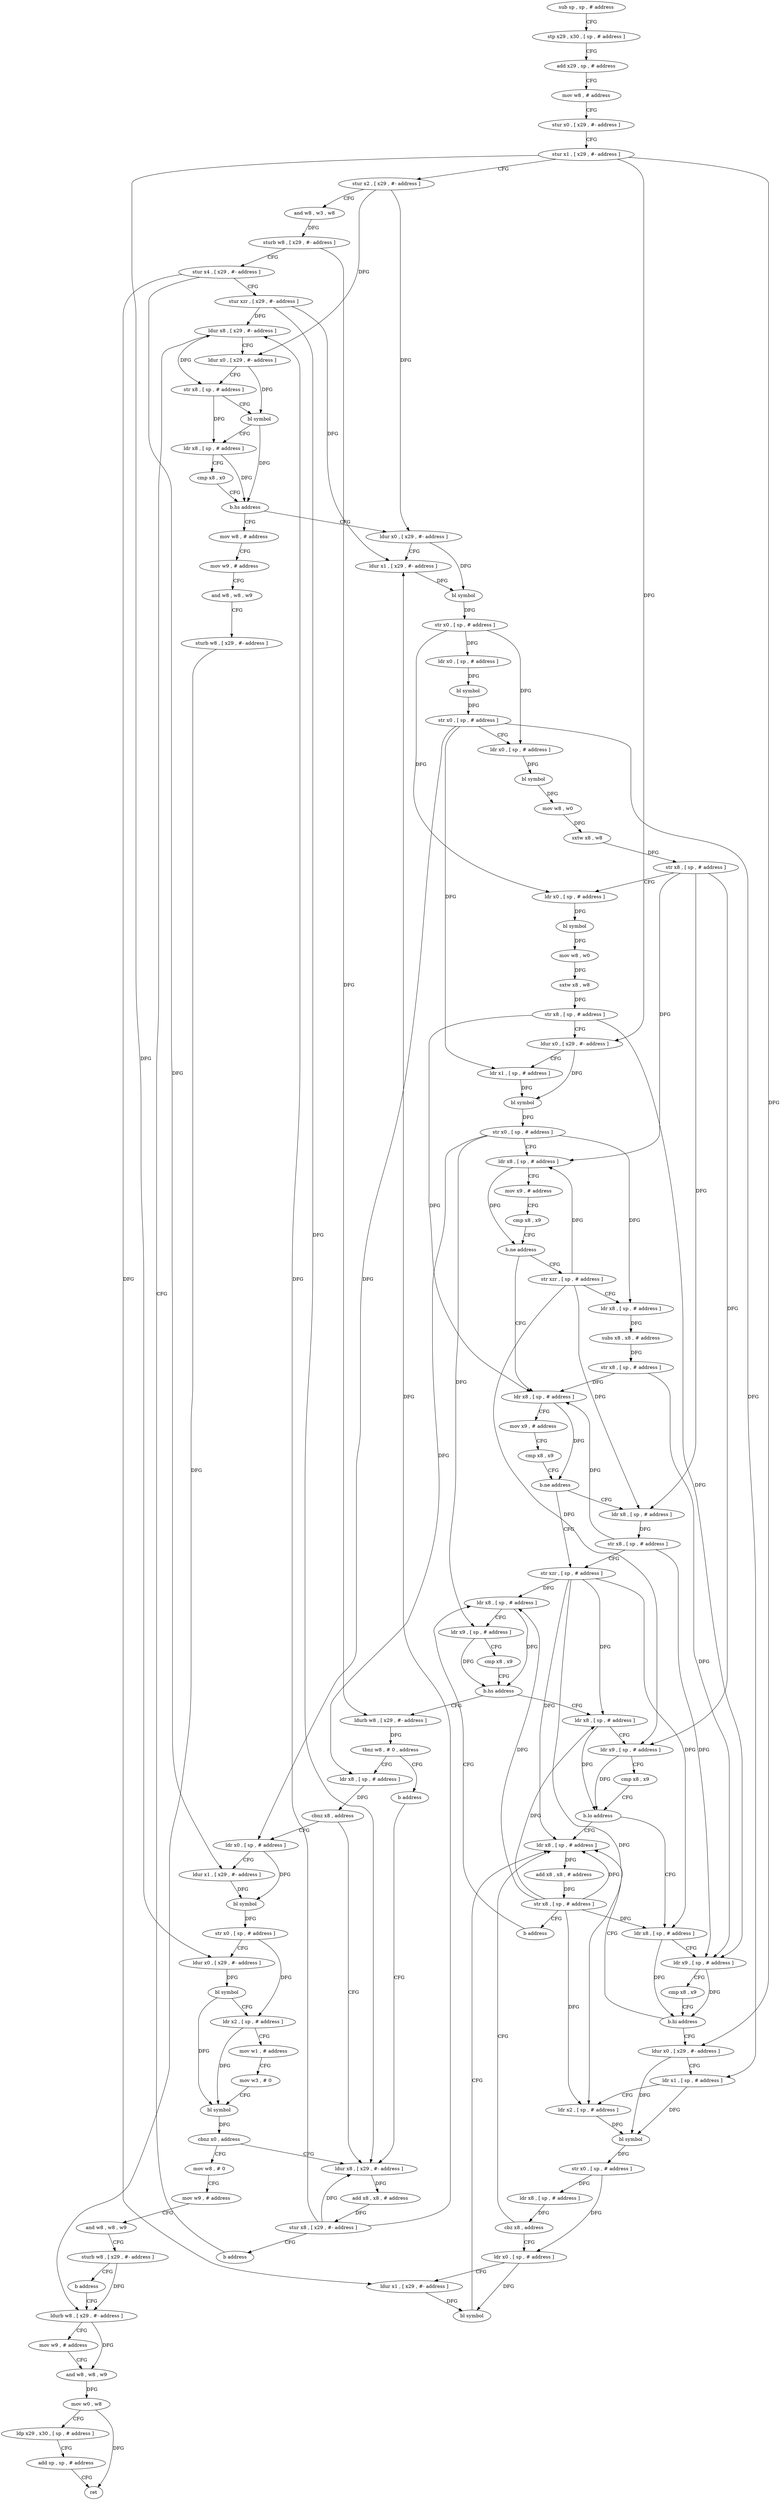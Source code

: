 digraph "func" {
"104100" [label = "sub sp , sp , # address" ]
"104104" [label = "stp x29 , x30 , [ sp , # address ]" ]
"104108" [label = "add x29 , sp , # address" ]
"104112" [label = "mov w8 , # address" ]
"104116" [label = "stur x0 , [ x29 , #- address ]" ]
"104120" [label = "stur x1 , [ x29 , #- address ]" ]
"104124" [label = "stur x2 , [ x29 , #- address ]" ]
"104128" [label = "and w8 , w3 , w8" ]
"104132" [label = "sturb w8 , [ x29 , #- address ]" ]
"104136" [label = "stur x4 , [ x29 , #- address ]" ]
"104140" [label = "stur xzr , [ x29 , #- address ]" ]
"104144" [label = "ldur x8 , [ x29 , #- address ]" ]
"104520" [label = "mov w8 , # address" ]
"104524" [label = "mov w9 , # address" ]
"104528" [label = "and w8 , w8 , w9" ]
"104532" [label = "sturb w8 , [ x29 , #- address ]" ]
"104536" [label = "ldurb w8 , [ x29 , #- address ]" ]
"104172" [label = "ldur x0 , [ x29 , #- address ]" ]
"104176" [label = "ldur x1 , [ x29 , #- address ]" ]
"104180" [label = "bl symbol" ]
"104184" [label = "str x0 , [ sp , # address ]" ]
"104188" [label = "ldr x0 , [ sp , # address ]" ]
"104192" [label = "bl symbol" ]
"104196" [label = "str x0 , [ sp , # address ]" ]
"104200" [label = "ldr x0 , [ sp , # address ]" ]
"104204" [label = "bl symbol" ]
"104208" [label = "mov w8 , w0" ]
"104212" [label = "sxtw x8 , w8" ]
"104216" [label = "str x8 , [ sp , # address ]" ]
"104220" [label = "ldr x0 , [ sp , # address ]" ]
"104224" [label = "bl symbol" ]
"104228" [label = "mov w8 , w0" ]
"104232" [label = "sxtw x8 , w8" ]
"104236" [label = "str x8 , [ sp , # address ]" ]
"104240" [label = "ldur x0 , [ x29 , #- address ]" ]
"104244" [label = "ldr x1 , [ sp , # address ]" ]
"104248" [label = "bl symbol" ]
"104252" [label = "str x0 , [ sp , # address ]" ]
"104256" [label = "ldr x8 , [ sp , # address ]" ]
"104260" [label = "mov x9 , # address" ]
"104264" [label = "cmp x8 , x9" ]
"104268" [label = "b.ne address" ]
"104288" [label = "ldr x8 , [ sp , # address ]" ]
"104272" [label = "str xzr , [ sp , # address ]" ]
"104292" [label = "mov x9 , # address" ]
"104296" [label = "cmp x8 , x9" ]
"104300" [label = "b.ne address" ]
"104312" [label = "str xzr , [ sp , # address ]" ]
"104304" [label = "ldr x8 , [ sp , # address ]" ]
"104276" [label = "ldr x8 , [ sp , # address ]" ]
"104280" [label = "subs x8 , x8 , # address" ]
"104284" [label = "str x8 , [ sp , # address ]" ]
"104316" [label = "ldr x8 , [ sp , # address ]" ]
"104308" [label = "str x8 , [ sp , # address ]" ]
"104420" [label = "ldurb w8 , [ x29 , #- address ]" ]
"104424" [label = "tbnz w8 , # 0 , address" ]
"104432" [label = "ldr x8 , [ sp , # address ]" ]
"104428" [label = "b address" ]
"104332" [label = "ldr x8 , [ sp , # address ]" ]
"104336" [label = "ldr x9 , [ sp , # address ]" ]
"104340" [label = "cmp x8 , x9" ]
"104344" [label = "b.lo address" ]
"104404" [label = "ldr x8 , [ sp , # address ]" ]
"104348" [label = "ldr x8 , [ sp , # address ]" ]
"104436" [label = "cbnz x8 , address" ]
"104504" [label = "ldur x8 , [ x29 , #- address ]" ]
"104440" [label = "ldr x0 , [ sp , # address ]" ]
"104408" [label = "add x8 , x8 , # address" ]
"104412" [label = "str x8 , [ sp , # address ]" ]
"104416" [label = "b address" ]
"104352" [label = "ldr x9 , [ sp , # address ]" ]
"104356" [label = "cmp x8 , x9" ]
"104360" [label = "b.hi address" ]
"104364" [label = "ldur x0 , [ x29 , #- address ]" ]
"104508" [label = "add x8 , x8 , # address" ]
"104512" [label = "stur x8 , [ x29 , #- address ]" ]
"104516" [label = "b address" ]
"104444" [label = "ldur x1 , [ x29 , #- address ]" ]
"104448" [label = "bl symbol" ]
"104452" [label = "str x0 , [ sp , # address ]" ]
"104456" [label = "ldur x0 , [ x29 , #- address ]" ]
"104460" [label = "bl symbol" ]
"104464" [label = "ldr x2 , [ sp , # address ]" ]
"104468" [label = "mov w1 , # address" ]
"104472" [label = "mov w3 , # 0" ]
"104476" [label = "bl symbol" ]
"104480" [label = "cbnz x0 , address" ]
"104484" [label = "mov w8 , # 0" ]
"104320" [label = "ldr x9 , [ sp , # address ]" ]
"104324" [label = "cmp x8 , x9" ]
"104328" [label = "b.hs address" ]
"104368" [label = "ldr x1 , [ sp , # address ]" ]
"104372" [label = "ldr x2 , [ sp , # address ]" ]
"104376" [label = "bl symbol" ]
"104380" [label = "str x0 , [ sp , # address ]" ]
"104384" [label = "ldr x8 , [ sp , # address ]" ]
"104388" [label = "cbz x8 , address" ]
"104392" [label = "ldr x0 , [ sp , # address ]" ]
"104148" [label = "ldur x0 , [ x29 , #- address ]" ]
"104152" [label = "str x8 , [ sp , # address ]" ]
"104156" [label = "bl symbol" ]
"104160" [label = "ldr x8 , [ sp , # address ]" ]
"104164" [label = "cmp x8 , x0" ]
"104168" [label = "b.hs address" ]
"104488" [label = "mov w9 , # address" ]
"104492" [label = "and w8 , w8 , w9" ]
"104496" [label = "sturb w8 , [ x29 , #- address ]" ]
"104500" [label = "b address" ]
"104396" [label = "ldur x1 , [ x29 , #- address ]" ]
"104400" [label = "bl symbol" ]
"104540" [label = "mov w9 , # address" ]
"104544" [label = "and w8 , w8 , w9" ]
"104548" [label = "mov w0 , w8" ]
"104552" [label = "ldp x29 , x30 , [ sp , # address ]" ]
"104556" [label = "add sp , sp , # address" ]
"104560" [label = "ret" ]
"104100" -> "104104" [ label = "CFG" ]
"104104" -> "104108" [ label = "CFG" ]
"104108" -> "104112" [ label = "CFG" ]
"104112" -> "104116" [ label = "CFG" ]
"104116" -> "104120" [ label = "CFG" ]
"104120" -> "104124" [ label = "CFG" ]
"104120" -> "104240" [ label = "DFG" ]
"104120" -> "104456" [ label = "DFG" ]
"104120" -> "104364" [ label = "DFG" ]
"104124" -> "104128" [ label = "CFG" ]
"104124" -> "104148" [ label = "DFG" ]
"104124" -> "104172" [ label = "DFG" ]
"104128" -> "104132" [ label = "DFG" ]
"104132" -> "104136" [ label = "CFG" ]
"104132" -> "104420" [ label = "DFG" ]
"104136" -> "104140" [ label = "CFG" ]
"104136" -> "104444" [ label = "DFG" ]
"104136" -> "104396" [ label = "DFG" ]
"104140" -> "104144" [ label = "DFG" ]
"104140" -> "104176" [ label = "DFG" ]
"104140" -> "104504" [ label = "DFG" ]
"104144" -> "104148" [ label = "CFG" ]
"104144" -> "104152" [ label = "DFG" ]
"104520" -> "104524" [ label = "CFG" ]
"104524" -> "104528" [ label = "CFG" ]
"104528" -> "104532" [ label = "CFG" ]
"104532" -> "104536" [ label = "DFG" ]
"104536" -> "104540" [ label = "CFG" ]
"104536" -> "104544" [ label = "DFG" ]
"104172" -> "104176" [ label = "CFG" ]
"104172" -> "104180" [ label = "DFG" ]
"104176" -> "104180" [ label = "DFG" ]
"104180" -> "104184" [ label = "DFG" ]
"104184" -> "104188" [ label = "DFG" ]
"104184" -> "104200" [ label = "DFG" ]
"104184" -> "104220" [ label = "DFG" ]
"104188" -> "104192" [ label = "DFG" ]
"104192" -> "104196" [ label = "DFG" ]
"104196" -> "104200" [ label = "CFG" ]
"104196" -> "104244" [ label = "DFG" ]
"104196" -> "104440" [ label = "DFG" ]
"104196" -> "104368" [ label = "DFG" ]
"104200" -> "104204" [ label = "DFG" ]
"104204" -> "104208" [ label = "DFG" ]
"104208" -> "104212" [ label = "DFG" ]
"104212" -> "104216" [ label = "DFG" ]
"104216" -> "104220" [ label = "CFG" ]
"104216" -> "104256" [ label = "DFG" ]
"104216" -> "104304" [ label = "DFG" ]
"104216" -> "104336" [ label = "DFG" ]
"104220" -> "104224" [ label = "DFG" ]
"104224" -> "104228" [ label = "DFG" ]
"104228" -> "104232" [ label = "DFG" ]
"104232" -> "104236" [ label = "DFG" ]
"104236" -> "104240" [ label = "CFG" ]
"104236" -> "104288" [ label = "DFG" ]
"104236" -> "104352" [ label = "DFG" ]
"104240" -> "104244" [ label = "CFG" ]
"104240" -> "104248" [ label = "DFG" ]
"104244" -> "104248" [ label = "DFG" ]
"104248" -> "104252" [ label = "DFG" ]
"104252" -> "104256" [ label = "CFG" ]
"104252" -> "104276" [ label = "DFG" ]
"104252" -> "104320" [ label = "DFG" ]
"104252" -> "104432" [ label = "DFG" ]
"104256" -> "104260" [ label = "CFG" ]
"104256" -> "104268" [ label = "DFG" ]
"104260" -> "104264" [ label = "CFG" ]
"104264" -> "104268" [ label = "CFG" ]
"104268" -> "104288" [ label = "CFG" ]
"104268" -> "104272" [ label = "CFG" ]
"104288" -> "104292" [ label = "CFG" ]
"104288" -> "104300" [ label = "DFG" ]
"104272" -> "104276" [ label = "CFG" ]
"104272" -> "104256" [ label = "DFG" ]
"104272" -> "104304" [ label = "DFG" ]
"104272" -> "104336" [ label = "DFG" ]
"104292" -> "104296" [ label = "CFG" ]
"104296" -> "104300" [ label = "CFG" ]
"104300" -> "104312" [ label = "CFG" ]
"104300" -> "104304" [ label = "CFG" ]
"104312" -> "104316" [ label = "DFG" ]
"104312" -> "104332" [ label = "DFG" ]
"104312" -> "104404" [ label = "DFG" ]
"104312" -> "104348" [ label = "DFG" ]
"104312" -> "104372" [ label = "DFG" ]
"104304" -> "104308" [ label = "DFG" ]
"104276" -> "104280" [ label = "DFG" ]
"104280" -> "104284" [ label = "DFG" ]
"104284" -> "104288" [ label = "DFG" ]
"104284" -> "104352" [ label = "DFG" ]
"104316" -> "104320" [ label = "CFG" ]
"104316" -> "104328" [ label = "DFG" ]
"104308" -> "104312" [ label = "CFG" ]
"104308" -> "104288" [ label = "DFG" ]
"104308" -> "104352" [ label = "DFG" ]
"104420" -> "104424" [ label = "DFG" ]
"104424" -> "104432" [ label = "CFG" ]
"104424" -> "104428" [ label = "CFG" ]
"104432" -> "104436" [ label = "DFG" ]
"104428" -> "104504" [ label = "CFG" ]
"104332" -> "104336" [ label = "CFG" ]
"104332" -> "104344" [ label = "DFG" ]
"104336" -> "104340" [ label = "CFG" ]
"104336" -> "104344" [ label = "DFG" ]
"104340" -> "104344" [ label = "CFG" ]
"104344" -> "104404" [ label = "CFG" ]
"104344" -> "104348" [ label = "CFG" ]
"104404" -> "104408" [ label = "DFG" ]
"104348" -> "104352" [ label = "CFG" ]
"104348" -> "104360" [ label = "DFG" ]
"104436" -> "104504" [ label = "CFG" ]
"104436" -> "104440" [ label = "CFG" ]
"104504" -> "104508" [ label = "DFG" ]
"104440" -> "104444" [ label = "CFG" ]
"104440" -> "104448" [ label = "DFG" ]
"104408" -> "104412" [ label = "DFG" ]
"104412" -> "104416" [ label = "CFG" ]
"104412" -> "104316" [ label = "DFG" ]
"104412" -> "104332" [ label = "DFG" ]
"104412" -> "104404" [ label = "DFG" ]
"104412" -> "104348" [ label = "DFG" ]
"104412" -> "104372" [ label = "DFG" ]
"104416" -> "104316" [ label = "CFG" ]
"104352" -> "104356" [ label = "CFG" ]
"104352" -> "104360" [ label = "DFG" ]
"104356" -> "104360" [ label = "CFG" ]
"104360" -> "104404" [ label = "CFG" ]
"104360" -> "104364" [ label = "CFG" ]
"104364" -> "104368" [ label = "CFG" ]
"104364" -> "104376" [ label = "DFG" ]
"104508" -> "104512" [ label = "DFG" ]
"104512" -> "104516" [ label = "CFG" ]
"104512" -> "104144" [ label = "DFG" ]
"104512" -> "104176" [ label = "DFG" ]
"104512" -> "104504" [ label = "DFG" ]
"104516" -> "104144" [ label = "CFG" ]
"104444" -> "104448" [ label = "DFG" ]
"104448" -> "104452" [ label = "DFG" ]
"104452" -> "104456" [ label = "CFG" ]
"104452" -> "104464" [ label = "DFG" ]
"104456" -> "104460" [ label = "DFG" ]
"104460" -> "104464" [ label = "CFG" ]
"104460" -> "104476" [ label = "DFG" ]
"104464" -> "104468" [ label = "CFG" ]
"104464" -> "104476" [ label = "DFG" ]
"104468" -> "104472" [ label = "CFG" ]
"104472" -> "104476" [ label = "CFG" ]
"104476" -> "104480" [ label = "DFG" ]
"104480" -> "104504" [ label = "CFG" ]
"104480" -> "104484" [ label = "CFG" ]
"104484" -> "104488" [ label = "CFG" ]
"104320" -> "104324" [ label = "CFG" ]
"104320" -> "104328" [ label = "DFG" ]
"104324" -> "104328" [ label = "CFG" ]
"104328" -> "104420" [ label = "CFG" ]
"104328" -> "104332" [ label = "CFG" ]
"104368" -> "104372" [ label = "CFG" ]
"104368" -> "104376" [ label = "DFG" ]
"104372" -> "104376" [ label = "DFG" ]
"104376" -> "104380" [ label = "DFG" ]
"104380" -> "104384" [ label = "DFG" ]
"104380" -> "104392" [ label = "DFG" ]
"104384" -> "104388" [ label = "DFG" ]
"104388" -> "104404" [ label = "CFG" ]
"104388" -> "104392" [ label = "CFG" ]
"104392" -> "104396" [ label = "CFG" ]
"104392" -> "104400" [ label = "DFG" ]
"104148" -> "104152" [ label = "CFG" ]
"104148" -> "104156" [ label = "DFG" ]
"104152" -> "104156" [ label = "CFG" ]
"104152" -> "104160" [ label = "DFG" ]
"104156" -> "104160" [ label = "CFG" ]
"104156" -> "104168" [ label = "DFG" ]
"104160" -> "104164" [ label = "CFG" ]
"104160" -> "104168" [ label = "DFG" ]
"104164" -> "104168" [ label = "CFG" ]
"104168" -> "104520" [ label = "CFG" ]
"104168" -> "104172" [ label = "CFG" ]
"104488" -> "104492" [ label = "CFG" ]
"104492" -> "104496" [ label = "CFG" ]
"104496" -> "104500" [ label = "CFG" ]
"104496" -> "104536" [ label = "DFG" ]
"104500" -> "104536" [ label = "CFG" ]
"104396" -> "104400" [ label = "DFG" ]
"104400" -> "104404" [ label = "CFG" ]
"104540" -> "104544" [ label = "CFG" ]
"104544" -> "104548" [ label = "DFG" ]
"104548" -> "104552" [ label = "CFG" ]
"104548" -> "104560" [ label = "DFG" ]
"104552" -> "104556" [ label = "CFG" ]
"104556" -> "104560" [ label = "CFG" ]
}
